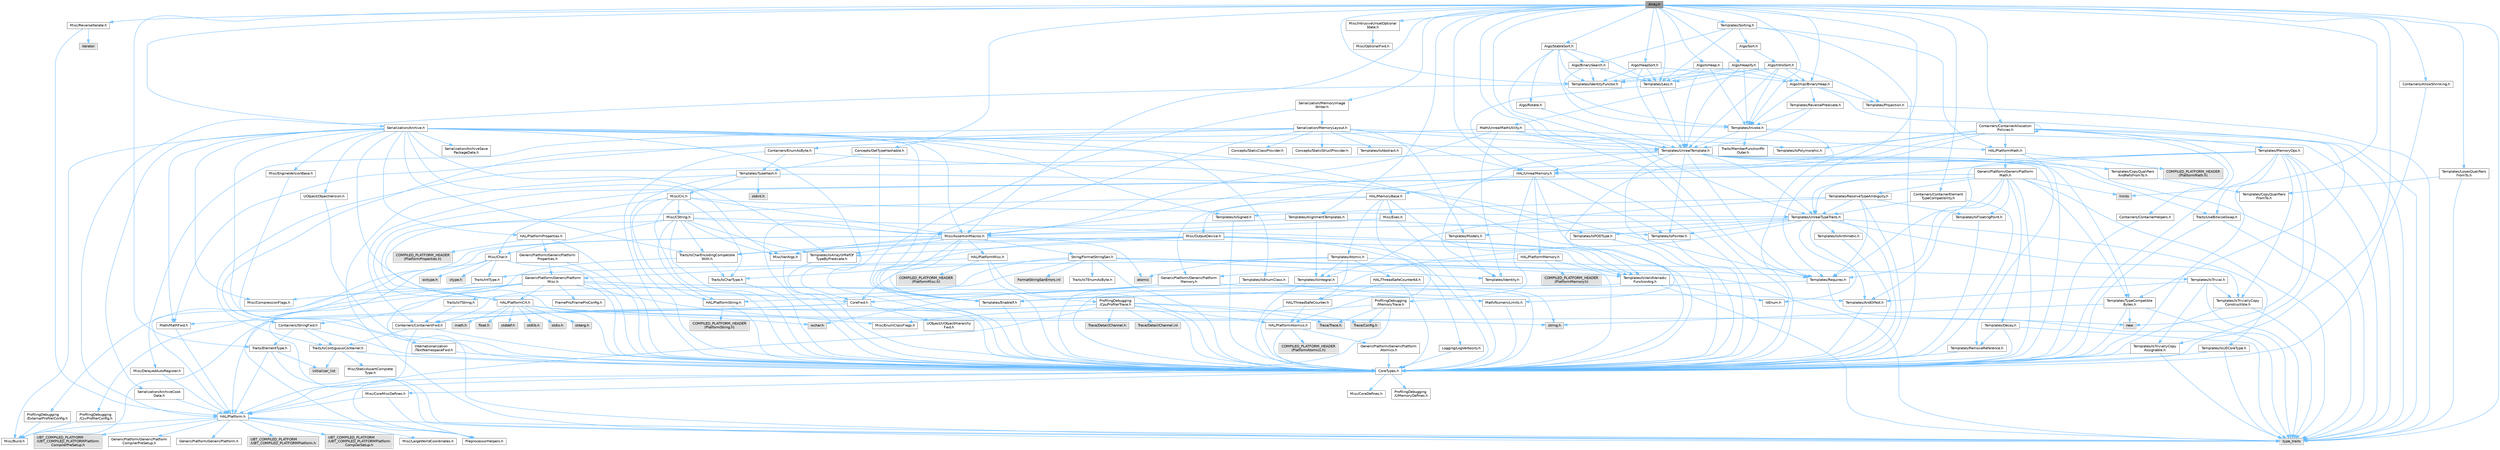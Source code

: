 digraph "Array.h"
{
 // INTERACTIVE_SVG=YES
 // LATEX_PDF_SIZE
  bgcolor="transparent";
  edge [fontname=Helvetica,fontsize=10,labelfontname=Helvetica,labelfontsize=10];
  node [fontname=Helvetica,fontsize=10,shape=box,height=0.2,width=0.4];
  Node1 [id="Node000001",label="Array.h",height=0.2,width=0.4,color="gray40", fillcolor="grey60", style="filled", fontcolor="black",tooltip=" "];
  Node1 -> Node2 [id="edge1_Node000001_Node000002",color="steelblue1",style="solid",tooltip=" "];
  Node2 [id="Node000002",label="CoreTypes.h",height=0.2,width=0.4,color="grey40", fillcolor="white", style="filled",URL="$dc/dec/CoreTypes_8h.html",tooltip=" "];
  Node2 -> Node3 [id="edge2_Node000002_Node000003",color="steelblue1",style="solid",tooltip=" "];
  Node3 [id="Node000003",label="HAL/Platform.h",height=0.2,width=0.4,color="grey40", fillcolor="white", style="filled",URL="$d9/dd0/Platform_8h.html",tooltip=" "];
  Node3 -> Node4 [id="edge3_Node000003_Node000004",color="steelblue1",style="solid",tooltip=" "];
  Node4 [id="Node000004",label="Misc/Build.h",height=0.2,width=0.4,color="grey40", fillcolor="white", style="filled",URL="$d3/dbb/Build_8h.html",tooltip=" "];
  Node3 -> Node5 [id="edge4_Node000003_Node000005",color="steelblue1",style="solid",tooltip=" "];
  Node5 [id="Node000005",label="Misc/LargeWorldCoordinates.h",height=0.2,width=0.4,color="grey40", fillcolor="white", style="filled",URL="$d2/dcb/LargeWorldCoordinates_8h.html",tooltip=" "];
  Node3 -> Node6 [id="edge5_Node000003_Node000006",color="steelblue1",style="solid",tooltip=" "];
  Node6 [id="Node000006",label="type_traits",height=0.2,width=0.4,color="grey60", fillcolor="#E0E0E0", style="filled",tooltip=" "];
  Node3 -> Node7 [id="edge6_Node000003_Node000007",color="steelblue1",style="solid",tooltip=" "];
  Node7 [id="Node000007",label="PreprocessorHelpers.h",height=0.2,width=0.4,color="grey40", fillcolor="white", style="filled",URL="$db/ddb/PreprocessorHelpers_8h.html",tooltip=" "];
  Node3 -> Node8 [id="edge7_Node000003_Node000008",color="steelblue1",style="solid",tooltip=" "];
  Node8 [id="Node000008",label="UBT_COMPILED_PLATFORM\l/UBT_COMPILED_PLATFORMPlatform\lCompilerPreSetup.h",height=0.2,width=0.4,color="grey60", fillcolor="#E0E0E0", style="filled",tooltip=" "];
  Node3 -> Node9 [id="edge8_Node000003_Node000009",color="steelblue1",style="solid",tooltip=" "];
  Node9 [id="Node000009",label="GenericPlatform/GenericPlatform\lCompilerPreSetup.h",height=0.2,width=0.4,color="grey40", fillcolor="white", style="filled",URL="$d9/dc8/GenericPlatformCompilerPreSetup_8h.html",tooltip=" "];
  Node3 -> Node10 [id="edge9_Node000003_Node000010",color="steelblue1",style="solid",tooltip=" "];
  Node10 [id="Node000010",label="GenericPlatform/GenericPlatform.h",height=0.2,width=0.4,color="grey40", fillcolor="white", style="filled",URL="$d6/d84/GenericPlatform_8h.html",tooltip=" "];
  Node3 -> Node11 [id="edge10_Node000003_Node000011",color="steelblue1",style="solid",tooltip=" "];
  Node11 [id="Node000011",label="UBT_COMPILED_PLATFORM\l/UBT_COMPILED_PLATFORMPlatform.h",height=0.2,width=0.4,color="grey60", fillcolor="#E0E0E0", style="filled",tooltip=" "];
  Node3 -> Node12 [id="edge11_Node000003_Node000012",color="steelblue1",style="solid",tooltip=" "];
  Node12 [id="Node000012",label="UBT_COMPILED_PLATFORM\l/UBT_COMPILED_PLATFORMPlatform\lCompilerSetup.h",height=0.2,width=0.4,color="grey60", fillcolor="#E0E0E0", style="filled",tooltip=" "];
  Node2 -> Node13 [id="edge12_Node000002_Node000013",color="steelblue1",style="solid",tooltip=" "];
  Node13 [id="Node000013",label="ProfilingDebugging\l/UMemoryDefines.h",height=0.2,width=0.4,color="grey40", fillcolor="white", style="filled",URL="$d2/da2/UMemoryDefines_8h.html",tooltip=" "];
  Node2 -> Node14 [id="edge13_Node000002_Node000014",color="steelblue1",style="solid",tooltip=" "];
  Node14 [id="Node000014",label="Misc/CoreMiscDefines.h",height=0.2,width=0.4,color="grey40", fillcolor="white", style="filled",URL="$da/d38/CoreMiscDefines_8h.html",tooltip=" "];
  Node14 -> Node3 [id="edge14_Node000014_Node000003",color="steelblue1",style="solid",tooltip=" "];
  Node14 -> Node7 [id="edge15_Node000014_Node000007",color="steelblue1",style="solid",tooltip=" "];
  Node2 -> Node15 [id="edge16_Node000002_Node000015",color="steelblue1",style="solid",tooltip=" "];
  Node15 [id="Node000015",label="Misc/CoreDefines.h",height=0.2,width=0.4,color="grey40", fillcolor="white", style="filled",URL="$d3/dd2/CoreDefines_8h.html",tooltip=" "];
  Node1 -> Node16 [id="edge17_Node000001_Node000016",color="steelblue1",style="solid",tooltip=" "];
  Node16 [id="Node000016",label="Misc/AssertionMacros.h",height=0.2,width=0.4,color="grey40", fillcolor="white", style="filled",URL="$d0/dfa/AssertionMacros_8h.html",tooltip=" "];
  Node16 -> Node2 [id="edge18_Node000016_Node000002",color="steelblue1",style="solid",tooltip=" "];
  Node16 -> Node3 [id="edge19_Node000016_Node000003",color="steelblue1",style="solid",tooltip=" "];
  Node16 -> Node17 [id="edge20_Node000016_Node000017",color="steelblue1",style="solid",tooltip=" "];
  Node17 [id="Node000017",label="HAL/PlatformMisc.h",height=0.2,width=0.4,color="grey40", fillcolor="white", style="filled",URL="$d0/df5/PlatformMisc_8h.html",tooltip=" "];
  Node17 -> Node2 [id="edge21_Node000017_Node000002",color="steelblue1",style="solid",tooltip=" "];
  Node17 -> Node18 [id="edge22_Node000017_Node000018",color="steelblue1",style="solid",tooltip=" "];
  Node18 [id="Node000018",label="GenericPlatform/GenericPlatform\lMisc.h",height=0.2,width=0.4,color="grey40", fillcolor="white", style="filled",URL="$db/d9a/GenericPlatformMisc_8h.html",tooltip=" "];
  Node18 -> Node19 [id="edge23_Node000018_Node000019",color="steelblue1",style="solid",tooltip=" "];
  Node19 [id="Node000019",label="Containers/StringFwd.h",height=0.2,width=0.4,color="grey40", fillcolor="white", style="filled",URL="$df/d37/StringFwd_8h.html",tooltip=" "];
  Node19 -> Node2 [id="edge24_Node000019_Node000002",color="steelblue1",style="solid",tooltip=" "];
  Node19 -> Node20 [id="edge25_Node000019_Node000020",color="steelblue1",style="solid",tooltip=" "];
  Node20 [id="Node000020",label="Traits/ElementType.h",height=0.2,width=0.4,color="grey40", fillcolor="white", style="filled",URL="$d5/d4f/ElementType_8h.html",tooltip=" "];
  Node20 -> Node3 [id="edge26_Node000020_Node000003",color="steelblue1",style="solid",tooltip=" "];
  Node20 -> Node21 [id="edge27_Node000020_Node000021",color="steelblue1",style="solid",tooltip=" "];
  Node21 [id="Node000021",label="initializer_list",height=0.2,width=0.4,color="grey60", fillcolor="#E0E0E0", style="filled",tooltip=" "];
  Node20 -> Node6 [id="edge28_Node000020_Node000006",color="steelblue1",style="solid",tooltip=" "];
  Node19 -> Node22 [id="edge29_Node000019_Node000022",color="steelblue1",style="solid",tooltip=" "];
  Node22 [id="Node000022",label="Traits/IsContiguousContainer.h",height=0.2,width=0.4,color="grey40", fillcolor="white", style="filled",URL="$d5/d3c/IsContiguousContainer_8h.html",tooltip=" "];
  Node22 -> Node2 [id="edge30_Node000022_Node000002",color="steelblue1",style="solid",tooltip=" "];
  Node22 -> Node23 [id="edge31_Node000022_Node000023",color="steelblue1",style="solid",tooltip=" "];
  Node23 [id="Node000023",label="Misc/StaticAssertComplete\lType.h",height=0.2,width=0.4,color="grey40", fillcolor="white", style="filled",URL="$d5/d4e/StaticAssertCompleteType_8h.html",tooltip=" "];
  Node22 -> Node21 [id="edge32_Node000022_Node000021",color="steelblue1",style="solid",tooltip=" "];
  Node18 -> Node24 [id="edge33_Node000018_Node000024",color="steelblue1",style="solid",tooltip=" "];
  Node24 [id="Node000024",label="CoreFwd.h",height=0.2,width=0.4,color="grey40", fillcolor="white", style="filled",URL="$d1/d1e/CoreFwd_8h.html",tooltip=" "];
  Node24 -> Node2 [id="edge34_Node000024_Node000002",color="steelblue1",style="solid",tooltip=" "];
  Node24 -> Node25 [id="edge35_Node000024_Node000025",color="steelblue1",style="solid",tooltip=" "];
  Node25 [id="Node000025",label="Containers/ContainersFwd.h",height=0.2,width=0.4,color="grey40", fillcolor="white", style="filled",URL="$d4/d0a/ContainersFwd_8h.html",tooltip=" "];
  Node25 -> Node3 [id="edge36_Node000025_Node000003",color="steelblue1",style="solid",tooltip=" "];
  Node25 -> Node2 [id="edge37_Node000025_Node000002",color="steelblue1",style="solid",tooltip=" "];
  Node25 -> Node22 [id="edge38_Node000025_Node000022",color="steelblue1",style="solid",tooltip=" "];
  Node24 -> Node26 [id="edge39_Node000024_Node000026",color="steelblue1",style="solid",tooltip=" "];
  Node26 [id="Node000026",label="Math/MathFwd.h",height=0.2,width=0.4,color="grey40", fillcolor="white", style="filled",URL="$d2/d10/MathFwd_8h.html",tooltip=" "];
  Node26 -> Node3 [id="edge40_Node000026_Node000003",color="steelblue1",style="solid",tooltip=" "];
  Node24 -> Node27 [id="edge41_Node000024_Node000027",color="steelblue1",style="solid",tooltip=" "];
  Node27 [id="Node000027",label="UObject/UObjectHierarchy\lFwd.h",height=0.2,width=0.4,color="grey40", fillcolor="white", style="filled",URL="$d3/d13/UObjectHierarchyFwd_8h.html",tooltip=" "];
  Node18 -> Node2 [id="edge42_Node000018_Node000002",color="steelblue1",style="solid",tooltip=" "];
  Node18 -> Node28 [id="edge43_Node000018_Node000028",color="steelblue1",style="solid",tooltip=" "];
  Node28 [id="Node000028",label="FramePro/FrameProConfig.h",height=0.2,width=0.4,color="grey40", fillcolor="white", style="filled",URL="$d7/d90/FrameProConfig_8h.html",tooltip=" "];
  Node18 -> Node29 [id="edge44_Node000018_Node000029",color="steelblue1",style="solid",tooltip=" "];
  Node29 [id="Node000029",label="HAL/PlatformCrt.h",height=0.2,width=0.4,color="grey40", fillcolor="white", style="filled",URL="$d8/d75/PlatformCrt_8h.html",tooltip=" "];
  Node29 -> Node30 [id="edge45_Node000029_Node000030",color="steelblue1",style="solid",tooltip=" "];
  Node30 [id="Node000030",label="new",height=0.2,width=0.4,color="grey60", fillcolor="#E0E0E0", style="filled",tooltip=" "];
  Node29 -> Node31 [id="edge46_Node000029_Node000031",color="steelblue1",style="solid",tooltip=" "];
  Node31 [id="Node000031",label="wchar.h",height=0.2,width=0.4,color="grey60", fillcolor="#E0E0E0", style="filled",tooltip=" "];
  Node29 -> Node32 [id="edge47_Node000029_Node000032",color="steelblue1",style="solid",tooltip=" "];
  Node32 [id="Node000032",label="stddef.h",height=0.2,width=0.4,color="grey60", fillcolor="#E0E0E0", style="filled",tooltip=" "];
  Node29 -> Node33 [id="edge48_Node000029_Node000033",color="steelblue1",style="solid",tooltip=" "];
  Node33 [id="Node000033",label="stdlib.h",height=0.2,width=0.4,color="grey60", fillcolor="#E0E0E0", style="filled",tooltip=" "];
  Node29 -> Node34 [id="edge49_Node000029_Node000034",color="steelblue1",style="solid",tooltip=" "];
  Node34 [id="Node000034",label="stdio.h",height=0.2,width=0.4,color="grey60", fillcolor="#E0E0E0", style="filled",tooltip=" "];
  Node29 -> Node35 [id="edge50_Node000029_Node000035",color="steelblue1",style="solid",tooltip=" "];
  Node35 [id="Node000035",label="stdarg.h",height=0.2,width=0.4,color="grey60", fillcolor="#E0E0E0", style="filled",tooltip=" "];
  Node29 -> Node36 [id="edge51_Node000029_Node000036",color="steelblue1",style="solid",tooltip=" "];
  Node36 [id="Node000036",label="math.h",height=0.2,width=0.4,color="grey60", fillcolor="#E0E0E0", style="filled",tooltip=" "];
  Node29 -> Node37 [id="edge52_Node000029_Node000037",color="steelblue1",style="solid",tooltip=" "];
  Node37 [id="Node000037",label="float.h",height=0.2,width=0.4,color="grey60", fillcolor="#E0E0E0", style="filled",tooltip=" "];
  Node29 -> Node38 [id="edge53_Node000029_Node000038",color="steelblue1",style="solid",tooltip=" "];
  Node38 [id="Node000038",label="string.h",height=0.2,width=0.4,color="grey60", fillcolor="#E0E0E0", style="filled",tooltip=" "];
  Node18 -> Node39 [id="edge54_Node000018_Node000039",color="steelblue1",style="solid",tooltip=" "];
  Node39 [id="Node000039",label="Math/NumericLimits.h",height=0.2,width=0.4,color="grey40", fillcolor="white", style="filled",URL="$df/d1b/NumericLimits_8h.html",tooltip=" "];
  Node39 -> Node2 [id="edge55_Node000039_Node000002",color="steelblue1",style="solid",tooltip=" "];
  Node18 -> Node40 [id="edge56_Node000018_Node000040",color="steelblue1",style="solid",tooltip=" "];
  Node40 [id="Node000040",label="Misc/CompressionFlags.h",height=0.2,width=0.4,color="grey40", fillcolor="white", style="filled",URL="$d9/d76/CompressionFlags_8h.html",tooltip=" "];
  Node18 -> Node41 [id="edge57_Node000018_Node000041",color="steelblue1",style="solid",tooltip=" "];
  Node41 [id="Node000041",label="Misc/EnumClassFlags.h",height=0.2,width=0.4,color="grey40", fillcolor="white", style="filled",URL="$d8/de7/EnumClassFlags_8h.html",tooltip=" "];
  Node18 -> Node42 [id="edge58_Node000018_Node000042",color="steelblue1",style="solid",tooltip=" "];
  Node42 [id="Node000042",label="ProfilingDebugging\l/CsvProfilerConfig.h",height=0.2,width=0.4,color="grey40", fillcolor="white", style="filled",URL="$d3/d88/CsvProfilerConfig_8h.html",tooltip=" "];
  Node42 -> Node4 [id="edge59_Node000042_Node000004",color="steelblue1",style="solid",tooltip=" "];
  Node18 -> Node43 [id="edge60_Node000018_Node000043",color="steelblue1",style="solid",tooltip=" "];
  Node43 [id="Node000043",label="ProfilingDebugging\l/ExternalProfilerConfig.h",height=0.2,width=0.4,color="grey40", fillcolor="white", style="filled",URL="$d3/dbb/ExternalProfilerConfig_8h.html",tooltip=" "];
  Node43 -> Node4 [id="edge61_Node000043_Node000004",color="steelblue1",style="solid",tooltip=" "];
  Node17 -> Node44 [id="edge62_Node000017_Node000044",color="steelblue1",style="solid",tooltip=" "];
  Node44 [id="Node000044",label="COMPILED_PLATFORM_HEADER\l(PlatformMisc.h)",height=0.2,width=0.4,color="grey60", fillcolor="#E0E0E0", style="filled",tooltip=" "];
  Node17 -> Node45 [id="edge63_Node000017_Node000045",color="steelblue1",style="solid",tooltip=" "];
  Node45 [id="Node000045",label="ProfilingDebugging\l/CpuProfilerTrace.h",height=0.2,width=0.4,color="grey40", fillcolor="white", style="filled",URL="$da/dcb/CpuProfilerTrace_8h.html",tooltip=" "];
  Node45 -> Node2 [id="edge64_Node000045_Node000002",color="steelblue1",style="solid",tooltip=" "];
  Node45 -> Node25 [id="edge65_Node000045_Node000025",color="steelblue1",style="solid",tooltip=" "];
  Node45 -> Node46 [id="edge66_Node000045_Node000046",color="steelblue1",style="solid",tooltip=" "];
  Node46 [id="Node000046",label="HAL/PlatformAtomics.h",height=0.2,width=0.4,color="grey40", fillcolor="white", style="filled",URL="$d3/d36/PlatformAtomics_8h.html",tooltip=" "];
  Node46 -> Node2 [id="edge67_Node000046_Node000002",color="steelblue1",style="solid",tooltip=" "];
  Node46 -> Node47 [id="edge68_Node000046_Node000047",color="steelblue1",style="solid",tooltip=" "];
  Node47 [id="Node000047",label="GenericPlatform/GenericPlatform\lAtomics.h",height=0.2,width=0.4,color="grey40", fillcolor="white", style="filled",URL="$da/d72/GenericPlatformAtomics_8h.html",tooltip=" "];
  Node47 -> Node2 [id="edge69_Node000047_Node000002",color="steelblue1",style="solid",tooltip=" "];
  Node46 -> Node48 [id="edge70_Node000046_Node000048",color="steelblue1",style="solid",tooltip=" "];
  Node48 [id="Node000048",label="COMPILED_PLATFORM_HEADER\l(PlatformAtomics.h)",height=0.2,width=0.4,color="grey60", fillcolor="#E0E0E0", style="filled",tooltip=" "];
  Node45 -> Node7 [id="edge71_Node000045_Node000007",color="steelblue1",style="solid",tooltip=" "];
  Node45 -> Node4 [id="edge72_Node000045_Node000004",color="steelblue1",style="solid",tooltip=" "];
  Node45 -> Node49 [id="edge73_Node000045_Node000049",color="steelblue1",style="solid",tooltip=" "];
  Node49 [id="Node000049",label="Trace/Config.h",height=0.2,width=0.4,color="grey60", fillcolor="#E0E0E0", style="filled",tooltip=" "];
  Node45 -> Node50 [id="edge74_Node000045_Node000050",color="steelblue1",style="solid",tooltip=" "];
  Node50 [id="Node000050",label="Trace/Detail/Channel.h",height=0.2,width=0.4,color="grey60", fillcolor="#E0E0E0", style="filled",tooltip=" "];
  Node45 -> Node51 [id="edge75_Node000045_Node000051",color="steelblue1",style="solid",tooltip=" "];
  Node51 [id="Node000051",label="Trace/Detail/Channel.inl",height=0.2,width=0.4,color="grey60", fillcolor="#E0E0E0", style="filled",tooltip=" "];
  Node45 -> Node52 [id="edge76_Node000045_Node000052",color="steelblue1",style="solid",tooltip=" "];
  Node52 [id="Node000052",label="Trace/Trace.h",height=0.2,width=0.4,color="grey60", fillcolor="#E0E0E0", style="filled",tooltip=" "];
  Node16 -> Node7 [id="edge77_Node000016_Node000007",color="steelblue1",style="solid",tooltip=" "];
  Node16 -> Node53 [id="edge78_Node000016_Node000053",color="steelblue1",style="solid",tooltip=" "];
  Node53 [id="Node000053",label="Templates/EnableIf.h",height=0.2,width=0.4,color="grey40", fillcolor="white", style="filled",URL="$d7/d60/EnableIf_8h.html",tooltip=" "];
  Node53 -> Node2 [id="edge79_Node000053_Node000002",color="steelblue1",style="solid",tooltip=" "];
  Node16 -> Node54 [id="edge80_Node000016_Node000054",color="steelblue1",style="solid",tooltip=" "];
  Node54 [id="Node000054",label="Templates/IsArrayOrRefOf\lTypeByPredicate.h",height=0.2,width=0.4,color="grey40", fillcolor="white", style="filled",URL="$d6/da1/IsArrayOrRefOfTypeByPredicate_8h.html",tooltip=" "];
  Node54 -> Node2 [id="edge81_Node000054_Node000002",color="steelblue1",style="solid",tooltip=" "];
  Node16 -> Node55 [id="edge82_Node000016_Node000055",color="steelblue1",style="solid",tooltip=" "];
  Node55 [id="Node000055",label="Templates/IsValidVariadic\lFunctionArg.h",height=0.2,width=0.4,color="grey40", fillcolor="white", style="filled",URL="$d0/dc8/IsValidVariadicFunctionArg_8h.html",tooltip=" "];
  Node55 -> Node2 [id="edge83_Node000055_Node000002",color="steelblue1",style="solid",tooltip=" "];
  Node55 -> Node56 [id="edge84_Node000055_Node000056",color="steelblue1",style="solid",tooltip=" "];
  Node56 [id="Node000056",label="IsEnum.h",height=0.2,width=0.4,color="grey40", fillcolor="white", style="filled",URL="$d4/de5/IsEnum_8h.html",tooltip=" "];
  Node55 -> Node6 [id="edge85_Node000055_Node000006",color="steelblue1",style="solid",tooltip=" "];
  Node16 -> Node57 [id="edge86_Node000016_Node000057",color="steelblue1",style="solid",tooltip=" "];
  Node57 [id="Node000057",label="Traits/IsCharEncodingCompatible\lWith.h",height=0.2,width=0.4,color="grey40", fillcolor="white", style="filled",URL="$df/dd1/IsCharEncodingCompatibleWith_8h.html",tooltip=" "];
  Node57 -> Node6 [id="edge87_Node000057_Node000006",color="steelblue1",style="solid",tooltip=" "];
  Node57 -> Node58 [id="edge88_Node000057_Node000058",color="steelblue1",style="solid",tooltip=" "];
  Node58 [id="Node000058",label="Traits/IsCharType.h",height=0.2,width=0.4,color="grey40", fillcolor="white", style="filled",URL="$db/d51/IsCharType_8h.html",tooltip=" "];
  Node58 -> Node2 [id="edge89_Node000058_Node000002",color="steelblue1",style="solid",tooltip=" "];
  Node16 -> Node59 [id="edge90_Node000016_Node000059",color="steelblue1",style="solid",tooltip=" "];
  Node59 [id="Node000059",label="Misc/VarArgs.h",height=0.2,width=0.4,color="grey40", fillcolor="white", style="filled",URL="$d5/d6f/VarArgs_8h.html",tooltip=" "];
  Node59 -> Node2 [id="edge91_Node000059_Node000002",color="steelblue1",style="solid",tooltip=" "];
  Node16 -> Node60 [id="edge92_Node000016_Node000060",color="steelblue1",style="solid",tooltip=" "];
  Node60 [id="Node000060",label="String/FormatStringSan.h",height=0.2,width=0.4,color="grey40", fillcolor="white", style="filled",URL="$d3/d8b/FormatStringSan_8h.html",tooltip=" "];
  Node60 -> Node6 [id="edge93_Node000060_Node000006",color="steelblue1",style="solid",tooltip=" "];
  Node60 -> Node2 [id="edge94_Node000060_Node000002",color="steelblue1",style="solid",tooltip=" "];
  Node60 -> Node61 [id="edge95_Node000060_Node000061",color="steelblue1",style="solid",tooltip=" "];
  Node61 [id="Node000061",label="Templates/Requires.h",height=0.2,width=0.4,color="grey40", fillcolor="white", style="filled",URL="$dc/d96/Requires_8h.html",tooltip=" "];
  Node61 -> Node53 [id="edge96_Node000061_Node000053",color="steelblue1",style="solid",tooltip=" "];
  Node61 -> Node6 [id="edge97_Node000061_Node000006",color="steelblue1",style="solid",tooltip=" "];
  Node60 -> Node62 [id="edge98_Node000060_Node000062",color="steelblue1",style="solid",tooltip=" "];
  Node62 [id="Node000062",label="Templates/Identity.h",height=0.2,width=0.4,color="grey40", fillcolor="white", style="filled",URL="$d0/dd5/Identity_8h.html",tooltip=" "];
  Node60 -> Node55 [id="edge99_Node000060_Node000055",color="steelblue1",style="solid",tooltip=" "];
  Node60 -> Node58 [id="edge100_Node000060_Node000058",color="steelblue1",style="solid",tooltip=" "];
  Node60 -> Node63 [id="edge101_Node000060_Node000063",color="steelblue1",style="solid",tooltip=" "];
  Node63 [id="Node000063",label="Traits/IsTEnumAsByte.h",height=0.2,width=0.4,color="grey40", fillcolor="white", style="filled",URL="$d1/de6/IsTEnumAsByte_8h.html",tooltip=" "];
  Node60 -> Node64 [id="edge102_Node000060_Node000064",color="steelblue1",style="solid",tooltip=" "];
  Node64 [id="Node000064",label="Traits/IsTString.h",height=0.2,width=0.4,color="grey40", fillcolor="white", style="filled",URL="$d0/df8/IsTString_8h.html",tooltip=" "];
  Node64 -> Node25 [id="edge103_Node000064_Node000025",color="steelblue1",style="solid",tooltip=" "];
  Node60 -> Node25 [id="edge104_Node000060_Node000025",color="steelblue1",style="solid",tooltip=" "];
  Node60 -> Node65 [id="edge105_Node000060_Node000065",color="steelblue1",style="solid",tooltip=" "];
  Node65 [id="Node000065",label="FormatStringSanErrors.inl",height=0.2,width=0.4,color="grey60", fillcolor="#E0E0E0", style="filled",tooltip=" "];
  Node16 -> Node66 [id="edge106_Node000016_Node000066",color="steelblue1",style="solid",tooltip=" "];
  Node66 [id="Node000066",label="atomic",height=0.2,width=0.4,color="grey60", fillcolor="#E0E0E0", style="filled",tooltip=" "];
  Node1 -> Node67 [id="edge107_Node000001_Node000067",color="steelblue1",style="solid",tooltip=" "];
  Node67 [id="Node000067",label="Misc/IntrusiveUnsetOptional\lState.h",height=0.2,width=0.4,color="grey40", fillcolor="white", style="filled",URL="$d2/d0a/IntrusiveUnsetOptionalState_8h.html",tooltip=" "];
  Node67 -> Node68 [id="edge108_Node000067_Node000068",color="steelblue1",style="solid",tooltip=" "];
  Node68 [id="Node000068",label="Misc/OptionalFwd.h",height=0.2,width=0.4,color="grey40", fillcolor="white", style="filled",URL="$dc/d50/OptionalFwd_8h.html",tooltip=" "];
  Node1 -> Node69 [id="edge109_Node000001_Node000069",color="steelblue1",style="solid",tooltip=" "];
  Node69 [id="Node000069",label="Misc/ReverseIterate.h",height=0.2,width=0.4,color="grey40", fillcolor="white", style="filled",URL="$db/de3/ReverseIterate_8h.html",tooltip=" "];
  Node69 -> Node3 [id="edge110_Node000069_Node000003",color="steelblue1",style="solid",tooltip=" "];
  Node69 -> Node70 [id="edge111_Node000069_Node000070",color="steelblue1",style="solid",tooltip=" "];
  Node70 [id="Node000070",label="iterator",height=0.2,width=0.4,color="grey60", fillcolor="#E0E0E0", style="filled",tooltip=" "];
  Node1 -> Node71 [id="edge112_Node000001_Node000071",color="steelblue1",style="solid",tooltip=" "];
  Node71 [id="Node000071",label="HAL/UnrealMemory.h",height=0.2,width=0.4,color="grey40", fillcolor="white", style="filled",URL="$d9/d96/UnrealMemory_8h.html",tooltip=" "];
  Node71 -> Node2 [id="edge113_Node000071_Node000002",color="steelblue1",style="solid",tooltip=" "];
  Node71 -> Node72 [id="edge114_Node000071_Node000072",color="steelblue1",style="solid",tooltip=" "];
  Node72 [id="Node000072",label="GenericPlatform/GenericPlatform\lMemory.h",height=0.2,width=0.4,color="grey40", fillcolor="white", style="filled",URL="$dd/d22/GenericPlatformMemory_8h.html",tooltip=" "];
  Node72 -> Node24 [id="edge115_Node000072_Node000024",color="steelblue1",style="solid",tooltip=" "];
  Node72 -> Node2 [id="edge116_Node000072_Node000002",color="steelblue1",style="solid",tooltip=" "];
  Node72 -> Node73 [id="edge117_Node000072_Node000073",color="steelblue1",style="solid",tooltip=" "];
  Node73 [id="Node000073",label="HAL/PlatformString.h",height=0.2,width=0.4,color="grey40", fillcolor="white", style="filled",URL="$db/db5/PlatformString_8h.html",tooltip=" "];
  Node73 -> Node2 [id="edge118_Node000073_Node000002",color="steelblue1",style="solid",tooltip=" "];
  Node73 -> Node74 [id="edge119_Node000073_Node000074",color="steelblue1",style="solid",tooltip=" "];
  Node74 [id="Node000074",label="COMPILED_PLATFORM_HEADER\l(PlatformString.h)",height=0.2,width=0.4,color="grey60", fillcolor="#E0E0E0", style="filled",tooltip=" "];
  Node72 -> Node38 [id="edge120_Node000072_Node000038",color="steelblue1",style="solid",tooltip=" "];
  Node72 -> Node31 [id="edge121_Node000072_Node000031",color="steelblue1",style="solid",tooltip=" "];
  Node71 -> Node75 [id="edge122_Node000071_Node000075",color="steelblue1",style="solid",tooltip=" "];
  Node75 [id="Node000075",label="HAL/MemoryBase.h",height=0.2,width=0.4,color="grey40", fillcolor="white", style="filled",URL="$d6/d9f/MemoryBase_8h.html",tooltip=" "];
  Node75 -> Node2 [id="edge123_Node000075_Node000002",color="steelblue1",style="solid",tooltip=" "];
  Node75 -> Node46 [id="edge124_Node000075_Node000046",color="steelblue1",style="solid",tooltip=" "];
  Node75 -> Node29 [id="edge125_Node000075_Node000029",color="steelblue1",style="solid",tooltip=" "];
  Node75 -> Node76 [id="edge126_Node000075_Node000076",color="steelblue1",style="solid",tooltip=" "];
  Node76 [id="Node000076",label="Misc/Exec.h",height=0.2,width=0.4,color="grey40", fillcolor="white", style="filled",URL="$de/ddb/Exec_8h.html",tooltip=" "];
  Node76 -> Node2 [id="edge127_Node000076_Node000002",color="steelblue1",style="solid",tooltip=" "];
  Node76 -> Node16 [id="edge128_Node000076_Node000016",color="steelblue1",style="solid",tooltip=" "];
  Node75 -> Node77 [id="edge129_Node000075_Node000077",color="steelblue1",style="solid",tooltip=" "];
  Node77 [id="Node000077",label="Misc/OutputDevice.h",height=0.2,width=0.4,color="grey40", fillcolor="white", style="filled",URL="$d7/d32/OutputDevice_8h.html",tooltip=" "];
  Node77 -> Node24 [id="edge130_Node000077_Node000024",color="steelblue1",style="solid",tooltip=" "];
  Node77 -> Node2 [id="edge131_Node000077_Node000002",color="steelblue1",style="solid",tooltip=" "];
  Node77 -> Node78 [id="edge132_Node000077_Node000078",color="steelblue1",style="solid",tooltip=" "];
  Node78 [id="Node000078",label="Logging/LogVerbosity.h",height=0.2,width=0.4,color="grey40", fillcolor="white", style="filled",URL="$d2/d8f/LogVerbosity_8h.html",tooltip=" "];
  Node78 -> Node2 [id="edge133_Node000078_Node000002",color="steelblue1",style="solid",tooltip=" "];
  Node77 -> Node59 [id="edge134_Node000077_Node000059",color="steelblue1",style="solid",tooltip=" "];
  Node77 -> Node54 [id="edge135_Node000077_Node000054",color="steelblue1",style="solid",tooltip=" "];
  Node77 -> Node55 [id="edge136_Node000077_Node000055",color="steelblue1",style="solid",tooltip=" "];
  Node77 -> Node57 [id="edge137_Node000077_Node000057",color="steelblue1",style="solid",tooltip=" "];
  Node75 -> Node79 [id="edge138_Node000075_Node000079",color="steelblue1",style="solid",tooltip=" "];
  Node79 [id="Node000079",label="Templates/Atomic.h",height=0.2,width=0.4,color="grey40", fillcolor="white", style="filled",URL="$d3/d91/Atomic_8h.html",tooltip=" "];
  Node79 -> Node80 [id="edge139_Node000079_Node000080",color="steelblue1",style="solid",tooltip=" "];
  Node80 [id="Node000080",label="HAL/ThreadSafeCounter.h",height=0.2,width=0.4,color="grey40", fillcolor="white", style="filled",URL="$dc/dc9/ThreadSafeCounter_8h.html",tooltip=" "];
  Node80 -> Node2 [id="edge140_Node000080_Node000002",color="steelblue1",style="solid",tooltip=" "];
  Node80 -> Node46 [id="edge141_Node000080_Node000046",color="steelblue1",style="solid",tooltip=" "];
  Node79 -> Node81 [id="edge142_Node000079_Node000081",color="steelblue1",style="solid",tooltip=" "];
  Node81 [id="Node000081",label="HAL/ThreadSafeCounter64.h",height=0.2,width=0.4,color="grey40", fillcolor="white", style="filled",URL="$d0/d12/ThreadSafeCounter64_8h.html",tooltip=" "];
  Node81 -> Node2 [id="edge143_Node000081_Node000002",color="steelblue1",style="solid",tooltip=" "];
  Node81 -> Node80 [id="edge144_Node000081_Node000080",color="steelblue1",style="solid",tooltip=" "];
  Node79 -> Node82 [id="edge145_Node000079_Node000082",color="steelblue1",style="solid",tooltip=" "];
  Node82 [id="Node000082",label="Templates/IsIntegral.h",height=0.2,width=0.4,color="grey40", fillcolor="white", style="filled",URL="$da/d64/IsIntegral_8h.html",tooltip=" "];
  Node82 -> Node2 [id="edge146_Node000082_Node000002",color="steelblue1",style="solid",tooltip=" "];
  Node79 -> Node83 [id="edge147_Node000079_Node000083",color="steelblue1",style="solid",tooltip=" "];
  Node83 [id="Node000083",label="Templates/IsTrivial.h",height=0.2,width=0.4,color="grey40", fillcolor="white", style="filled",URL="$da/d4c/IsTrivial_8h.html",tooltip=" "];
  Node83 -> Node84 [id="edge148_Node000083_Node000084",color="steelblue1",style="solid",tooltip=" "];
  Node84 [id="Node000084",label="Templates/AndOrNot.h",height=0.2,width=0.4,color="grey40", fillcolor="white", style="filled",URL="$db/d0a/AndOrNot_8h.html",tooltip=" "];
  Node84 -> Node2 [id="edge149_Node000084_Node000002",color="steelblue1",style="solid",tooltip=" "];
  Node83 -> Node85 [id="edge150_Node000083_Node000085",color="steelblue1",style="solid",tooltip=" "];
  Node85 [id="Node000085",label="Templates/IsTriviallyCopy\lConstructible.h",height=0.2,width=0.4,color="grey40", fillcolor="white", style="filled",URL="$d3/d78/IsTriviallyCopyConstructible_8h.html",tooltip=" "];
  Node85 -> Node2 [id="edge151_Node000085_Node000002",color="steelblue1",style="solid",tooltip=" "];
  Node85 -> Node6 [id="edge152_Node000085_Node000006",color="steelblue1",style="solid",tooltip=" "];
  Node83 -> Node86 [id="edge153_Node000083_Node000086",color="steelblue1",style="solid",tooltip=" "];
  Node86 [id="Node000086",label="Templates/IsTriviallyCopy\lAssignable.h",height=0.2,width=0.4,color="grey40", fillcolor="white", style="filled",URL="$d2/df2/IsTriviallyCopyAssignable_8h.html",tooltip=" "];
  Node86 -> Node2 [id="edge154_Node000086_Node000002",color="steelblue1",style="solid",tooltip=" "];
  Node86 -> Node6 [id="edge155_Node000086_Node000006",color="steelblue1",style="solid",tooltip=" "];
  Node83 -> Node6 [id="edge156_Node000083_Node000006",color="steelblue1",style="solid",tooltip=" "];
  Node79 -> Node87 [id="edge157_Node000079_Node000087",color="steelblue1",style="solid",tooltip=" "];
  Node87 [id="Node000087",label="Traits/IntType.h",height=0.2,width=0.4,color="grey40", fillcolor="white", style="filled",URL="$d7/deb/IntType_8h.html",tooltip=" "];
  Node87 -> Node3 [id="edge158_Node000087_Node000003",color="steelblue1",style="solid",tooltip=" "];
  Node79 -> Node66 [id="edge159_Node000079_Node000066",color="steelblue1",style="solid",tooltip=" "];
  Node71 -> Node88 [id="edge160_Node000071_Node000088",color="steelblue1",style="solid",tooltip=" "];
  Node88 [id="Node000088",label="HAL/PlatformMemory.h",height=0.2,width=0.4,color="grey40", fillcolor="white", style="filled",URL="$de/d68/PlatformMemory_8h.html",tooltip=" "];
  Node88 -> Node2 [id="edge161_Node000088_Node000002",color="steelblue1",style="solid",tooltip=" "];
  Node88 -> Node72 [id="edge162_Node000088_Node000072",color="steelblue1",style="solid",tooltip=" "];
  Node88 -> Node89 [id="edge163_Node000088_Node000089",color="steelblue1",style="solid",tooltip=" "];
  Node89 [id="Node000089",label="COMPILED_PLATFORM_HEADER\l(PlatformMemory.h)",height=0.2,width=0.4,color="grey60", fillcolor="#E0E0E0", style="filled",tooltip=" "];
  Node71 -> Node90 [id="edge164_Node000071_Node000090",color="steelblue1",style="solid",tooltip=" "];
  Node90 [id="Node000090",label="ProfilingDebugging\l/MemoryTrace.h",height=0.2,width=0.4,color="grey40", fillcolor="white", style="filled",URL="$da/dd7/MemoryTrace_8h.html",tooltip=" "];
  Node90 -> Node3 [id="edge165_Node000090_Node000003",color="steelblue1",style="solid",tooltip=" "];
  Node90 -> Node41 [id="edge166_Node000090_Node000041",color="steelblue1",style="solid",tooltip=" "];
  Node90 -> Node49 [id="edge167_Node000090_Node000049",color="steelblue1",style="solid",tooltip=" "];
  Node90 -> Node52 [id="edge168_Node000090_Node000052",color="steelblue1",style="solid",tooltip=" "];
  Node71 -> Node91 [id="edge169_Node000071_Node000091",color="steelblue1",style="solid",tooltip=" "];
  Node91 [id="Node000091",label="Templates/IsPointer.h",height=0.2,width=0.4,color="grey40", fillcolor="white", style="filled",URL="$d7/d05/IsPointer_8h.html",tooltip=" "];
  Node91 -> Node2 [id="edge170_Node000091_Node000002",color="steelblue1",style="solid",tooltip=" "];
  Node1 -> Node92 [id="edge171_Node000001_Node000092",color="steelblue1",style="solid",tooltip=" "];
  Node92 [id="Node000092",label="Templates/UnrealTypeTraits.h",height=0.2,width=0.4,color="grey40", fillcolor="white", style="filled",URL="$d2/d2d/UnrealTypeTraits_8h.html",tooltip=" "];
  Node92 -> Node2 [id="edge172_Node000092_Node000002",color="steelblue1",style="solid",tooltip=" "];
  Node92 -> Node91 [id="edge173_Node000092_Node000091",color="steelblue1",style="solid",tooltip=" "];
  Node92 -> Node16 [id="edge174_Node000092_Node000016",color="steelblue1",style="solid",tooltip=" "];
  Node92 -> Node84 [id="edge175_Node000092_Node000084",color="steelblue1",style="solid",tooltip=" "];
  Node92 -> Node53 [id="edge176_Node000092_Node000053",color="steelblue1",style="solid",tooltip=" "];
  Node92 -> Node93 [id="edge177_Node000092_Node000093",color="steelblue1",style="solid",tooltip=" "];
  Node93 [id="Node000093",label="Templates/IsArithmetic.h",height=0.2,width=0.4,color="grey40", fillcolor="white", style="filled",URL="$d2/d5d/IsArithmetic_8h.html",tooltip=" "];
  Node93 -> Node2 [id="edge178_Node000093_Node000002",color="steelblue1",style="solid",tooltip=" "];
  Node92 -> Node56 [id="edge179_Node000092_Node000056",color="steelblue1",style="solid",tooltip=" "];
  Node92 -> Node94 [id="edge180_Node000092_Node000094",color="steelblue1",style="solid",tooltip=" "];
  Node94 [id="Node000094",label="Templates/Models.h",height=0.2,width=0.4,color="grey40", fillcolor="white", style="filled",URL="$d3/d0c/Models_8h.html",tooltip=" "];
  Node94 -> Node62 [id="edge181_Node000094_Node000062",color="steelblue1",style="solid",tooltip=" "];
  Node92 -> Node95 [id="edge182_Node000092_Node000095",color="steelblue1",style="solid",tooltip=" "];
  Node95 [id="Node000095",label="Templates/IsPODType.h",height=0.2,width=0.4,color="grey40", fillcolor="white", style="filled",URL="$d7/db1/IsPODType_8h.html",tooltip=" "];
  Node95 -> Node2 [id="edge183_Node000095_Node000002",color="steelblue1",style="solid",tooltip=" "];
  Node92 -> Node96 [id="edge184_Node000092_Node000096",color="steelblue1",style="solid",tooltip=" "];
  Node96 [id="Node000096",label="Templates/IsUECoreType.h",height=0.2,width=0.4,color="grey40", fillcolor="white", style="filled",URL="$d1/db8/IsUECoreType_8h.html",tooltip=" "];
  Node96 -> Node2 [id="edge185_Node000096_Node000002",color="steelblue1",style="solid",tooltip=" "];
  Node96 -> Node6 [id="edge186_Node000096_Node000006",color="steelblue1",style="solid",tooltip=" "];
  Node92 -> Node85 [id="edge187_Node000092_Node000085",color="steelblue1",style="solid",tooltip=" "];
  Node1 -> Node97 [id="edge188_Node000001_Node000097",color="steelblue1",style="solid",tooltip=" "];
  Node97 [id="Node000097",label="Templates/UnrealTemplate.h",height=0.2,width=0.4,color="grey40", fillcolor="white", style="filled",URL="$d4/d24/UnrealTemplate_8h.html",tooltip=" "];
  Node97 -> Node2 [id="edge189_Node000097_Node000002",color="steelblue1",style="solid",tooltip=" "];
  Node97 -> Node91 [id="edge190_Node000097_Node000091",color="steelblue1",style="solid",tooltip=" "];
  Node97 -> Node71 [id="edge191_Node000097_Node000071",color="steelblue1",style="solid",tooltip=" "];
  Node97 -> Node98 [id="edge192_Node000097_Node000098",color="steelblue1",style="solid",tooltip=" "];
  Node98 [id="Node000098",label="Templates/CopyQualifiers\lAndRefsFromTo.h",height=0.2,width=0.4,color="grey40", fillcolor="white", style="filled",URL="$d3/db3/CopyQualifiersAndRefsFromTo_8h.html",tooltip=" "];
  Node98 -> Node99 [id="edge193_Node000098_Node000099",color="steelblue1",style="solid",tooltip=" "];
  Node99 [id="Node000099",label="Templates/CopyQualifiers\lFromTo.h",height=0.2,width=0.4,color="grey40", fillcolor="white", style="filled",URL="$d5/db4/CopyQualifiersFromTo_8h.html",tooltip=" "];
  Node97 -> Node92 [id="edge194_Node000097_Node000092",color="steelblue1",style="solid",tooltip=" "];
  Node97 -> Node100 [id="edge195_Node000097_Node000100",color="steelblue1",style="solid",tooltip=" "];
  Node100 [id="Node000100",label="Templates/RemoveReference.h",height=0.2,width=0.4,color="grey40", fillcolor="white", style="filled",URL="$da/dbe/RemoveReference_8h.html",tooltip=" "];
  Node100 -> Node2 [id="edge196_Node000100_Node000002",color="steelblue1",style="solid",tooltip=" "];
  Node97 -> Node61 [id="edge197_Node000097_Node000061",color="steelblue1",style="solid",tooltip=" "];
  Node97 -> Node101 [id="edge198_Node000097_Node000101",color="steelblue1",style="solid",tooltip=" "];
  Node101 [id="Node000101",label="Templates/TypeCompatible\lBytes.h",height=0.2,width=0.4,color="grey40", fillcolor="white", style="filled",URL="$df/d0a/TypeCompatibleBytes_8h.html",tooltip=" "];
  Node101 -> Node2 [id="edge199_Node000101_Node000002",color="steelblue1",style="solid",tooltip=" "];
  Node101 -> Node38 [id="edge200_Node000101_Node000038",color="steelblue1",style="solid",tooltip=" "];
  Node101 -> Node30 [id="edge201_Node000101_Node000030",color="steelblue1",style="solid",tooltip=" "];
  Node101 -> Node6 [id="edge202_Node000101_Node000006",color="steelblue1",style="solid",tooltip=" "];
  Node97 -> Node62 [id="edge203_Node000097_Node000062",color="steelblue1",style="solid",tooltip=" "];
  Node97 -> Node22 [id="edge204_Node000097_Node000022",color="steelblue1",style="solid",tooltip=" "];
  Node97 -> Node102 [id="edge205_Node000097_Node000102",color="steelblue1",style="solid",tooltip=" "];
  Node102 [id="Node000102",label="Traits/UseBitwiseSwap.h",height=0.2,width=0.4,color="grey40", fillcolor="white", style="filled",URL="$db/df3/UseBitwiseSwap_8h.html",tooltip=" "];
  Node102 -> Node2 [id="edge206_Node000102_Node000002",color="steelblue1",style="solid",tooltip=" "];
  Node102 -> Node6 [id="edge207_Node000102_Node000006",color="steelblue1",style="solid",tooltip=" "];
  Node97 -> Node6 [id="edge208_Node000097_Node000006",color="steelblue1",style="solid",tooltip=" "];
  Node1 -> Node103 [id="edge209_Node000001_Node000103",color="steelblue1",style="solid",tooltip=" "];
  Node103 [id="Node000103",label="Containers/AllowShrinking.h",height=0.2,width=0.4,color="grey40", fillcolor="white", style="filled",URL="$d7/d1a/AllowShrinking_8h.html",tooltip=" "];
  Node103 -> Node2 [id="edge210_Node000103_Node000002",color="steelblue1",style="solid",tooltip=" "];
  Node1 -> Node104 [id="edge211_Node000001_Node000104",color="steelblue1",style="solid",tooltip=" "];
  Node104 [id="Node000104",label="Containers/ContainerAllocation\lPolicies.h",height=0.2,width=0.4,color="grey40", fillcolor="white", style="filled",URL="$d7/dff/ContainerAllocationPolicies_8h.html",tooltip=" "];
  Node104 -> Node2 [id="edge212_Node000104_Node000002",color="steelblue1",style="solid",tooltip=" "];
  Node104 -> Node105 [id="edge213_Node000104_Node000105",color="steelblue1",style="solid",tooltip=" "];
  Node105 [id="Node000105",label="Containers/ContainerHelpers.h",height=0.2,width=0.4,color="grey40", fillcolor="white", style="filled",URL="$d7/d33/ContainerHelpers_8h.html",tooltip=" "];
  Node105 -> Node2 [id="edge214_Node000105_Node000002",color="steelblue1",style="solid",tooltip=" "];
  Node104 -> Node104 [id="edge215_Node000104_Node000104",color="steelblue1",style="solid",tooltip=" "];
  Node104 -> Node106 [id="edge216_Node000104_Node000106",color="steelblue1",style="solid",tooltip=" "];
  Node106 [id="Node000106",label="HAL/PlatformMath.h",height=0.2,width=0.4,color="grey40", fillcolor="white", style="filled",URL="$dc/d53/PlatformMath_8h.html",tooltip=" "];
  Node106 -> Node2 [id="edge217_Node000106_Node000002",color="steelblue1",style="solid",tooltip=" "];
  Node106 -> Node107 [id="edge218_Node000106_Node000107",color="steelblue1",style="solid",tooltip=" "];
  Node107 [id="Node000107",label="GenericPlatform/GenericPlatform\lMath.h",height=0.2,width=0.4,color="grey40", fillcolor="white", style="filled",URL="$d5/d79/GenericPlatformMath_8h.html",tooltip=" "];
  Node107 -> Node2 [id="edge219_Node000107_Node000002",color="steelblue1",style="solid",tooltip=" "];
  Node107 -> Node25 [id="edge220_Node000107_Node000025",color="steelblue1",style="solid",tooltip=" "];
  Node107 -> Node29 [id="edge221_Node000107_Node000029",color="steelblue1",style="solid",tooltip=" "];
  Node107 -> Node84 [id="edge222_Node000107_Node000084",color="steelblue1",style="solid",tooltip=" "];
  Node107 -> Node108 [id="edge223_Node000107_Node000108",color="steelblue1",style="solid",tooltip=" "];
  Node108 [id="Node000108",label="Templates/Decay.h",height=0.2,width=0.4,color="grey40", fillcolor="white", style="filled",URL="$dd/d0f/Decay_8h.html",tooltip=" "];
  Node108 -> Node2 [id="edge224_Node000108_Node000002",color="steelblue1",style="solid",tooltip=" "];
  Node108 -> Node100 [id="edge225_Node000108_Node000100",color="steelblue1",style="solid",tooltip=" "];
  Node108 -> Node6 [id="edge226_Node000108_Node000006",color="steelblue1",style="solid",tooltip=" "];
  Node107 -> Node109 [id="edge227_Node000107_Node000109",color="steelblue1",style="solid",tooltip=" "];
  Node109 [id="Node000109",label="Templates/IsFloatingPoint.h",height=0.2,width=0.4,color="grey40", fillcolor="white", style="filled",URL="$d3/d11/IsFloatingPoint_8h.html",tooltip=" "];
  Node109 -> Node2 [id="edge228_Node000109_Node000002",color="steelblue1",style="solid",tooltip=" "];
  Node107 -> Node92 [id="edge229_Node000107_Node000092",color="steelblue1",style="solid",tooltip=" "];
  Node107 -> Node61 [id="edge230_Node000107_Node000061",color="steelblue1",style="solid",tooltip=" "];
  Node107 -> Node110 [id="edge231_Node000107_Node000110",color="steelblue1",style="solid",tooltip=" "];
  Node110 [id="Node000110",label="Templates/ResolveTypeAmbiguity.h",height=0.2,width=0.4,color="grey40", fillcolor="white", style="filled",URL="$df/d1f/ResolveTypeAmbiguity_8h.html",tooltip=" "];
  Node110 -> Node2 [id="edge232_Node000110_Node000002",color="steelblue1",style="solid",tooltip=" "];
  Node110 -> Node109 [id="edge233_Node000110_Node000109",color="steelblue1",style="solid",tooltip=" "];
  Node110 -> Node92 [id="edge234_Node000110_Node000092",color="steelblue1",style="solid",tooltip=" "];
  Node110 -> Node111 [id="edge235_Node000110_Node000111",color="steelblue1",style="solid",tooltip=" "];
  Node111 [id="Node000111",label="Templates/IsSigned.h",height=0.2,width=0.4,color="grey40", fillcolor="white", style="filled",URL="$d8/dd8/IsSigned_8h.html",tooltip=" "];
  Node111 -> Node2 [id="edge236_Node000111_Node000002",color="steelblue1",style="solid",tooltip=" "];
  Node110 -> Node82 [id="edge237_Node000110_Node000082",color="steelblue1",style="solid",tooltip=" "];
  Node110 -> Node61 [id="edge238_Node000110_Node000061",color="steelblue1",style="solid",tooltip=" "];
  Node107 -> Node101 [id="edge239_Node000107_Node000101",color="steelblue1",style="solid",tooltip=" "];
  Node107 -> Node112 [id="edge240_Node000107_Node000112",color="steelblue1",style="solid",tooltip=" "];
  Node112 [id="Node000112",label="limits",height=0.2,width=0.4,color="grey60", fillcolor="#E0E0E0", style="filled",tooltip=" "];
  Node107 -> Node6 [id="edge241_Node000107_Node000006",color="steelblue1",style="solid",tooltip=" "];
  Node106 -> Node113 [id="edge242_Node000106_Node000113",color="steelblue1",style="solid",tooltip=" "];
  Node113 [id="Node000113",label="COMPILED_PLATFORM_HEADER\l(PlatformMath.h)",height=0.2,width=0.4,color="grey60", fillcolor="#E0E0E0", style="filled",tooltip=" "];
  Node104 -> Node71 [id="edge243_Node000104_Node000071",color="steelblue1",style="solid",tooltip=" "];
  Node104 -> Node39 [id="edge244_Node000104_Node000039",color="steelblue1",style="solid",tooltip=" "];
  Node104 -> Node16 [id="edge245_Node000104_Node000016",color="steelblue1",style="solid",tooltip=" "];
  Node104 -> Node114 [id="edge246_Node000104_Node000114",color="steelblue1",style="solid",tooltip=" "];
  Node114 [id="Node000114",label="Templates/IsPolymorphic.h",height=0.2,width=0.4,color="grey40", fillcolor="white", style="filled",URL="$dc/d20/IsPolymorphic_8h.html",tooltip=" "];
  Node104 -> Node115 [id="edge247_Node000104_Node000115",color="steelblue1",style="solid",tooltip=" "];
  Node115 [id="Node000115",label="Templates/MemoryOps.h",height=0.2,width=0.4,color="grey40", fillcolor="white", style="filled",URL="$db/dea/MemoryOps_8h.html",tooltip=" "];
  Node115 -> Node2 [id="edge248_Node000115_Node000002",color="steelblue1",style="solid",tooltip=" "];
  Node115 -> Node71 [id="edge249_Node000115_Node000071",color="steelblue1",style="solid",tooltip=" "];
  Node115 -> Node86 [id="edge250_Node000115_Node000086",color="steelblue1",style="solid",tooltip=" "];
  Node115 -> Node85 [id="edge251_Node000115_Node000085",color="steelblue1",style="solid",tooltip=" "];
  Node115 -> Node61 [id="edge252_Node000115_Node000061",color="steelblue1",style="solid",tooltip=" "];
  Node115 -> Node92 [id="edge253_Node000115_Node000092",color="steelblue1",style="solid",tooltip=" "];
  Node115 -> Node102 [id="edge254_Node000115_Node000102",color="steelblue1",style="solid",tooltip=" "];
  Node115 -> Node30 [id="edge255_Node000115_Node000030",color="steelblue1",style="solid",tooltip=" "];
  Node115 -> Node6 [id="edge256_Node000115_Node000006",color="steelblue1",style="solid",tooltip=" "];
  Node104 -> Node101 [id="edge257_Node000104_Node000101",color="steelblue1",style="solid",tooltip=" "];
  Node104 -> Node6 [id="edge258_Node000104_Node000006",color="steelblue1",style="solid",tooltip=" "];
  Node1 -> Node116 [id="edge259_Node000001_Node000116",color="steelblue1",style="solid",tooltip=" "];
  Node116 [id="Node000116",label="Containers/ContainerElement\lTypeCompatibility.h",height=0.2,width=0.4,color="grey40", fillcolor="white", style="filled",URL="$df/ddf/ContainerElementTypeCompatibility_8h.html",tooltip=" "];
  Node116 -> Node2 [id="edge260_Node000116_Node000002",color="steelblue1",style="solid",tooltip=" "];
  Node116 -> Node92 [id="edge261_Node000116_Node000092",color="steelblue1",style="solid",tooltip=" "];
  Node1 -> Node117 [id="edge262_Node000001_Node000117",color="steelblue1",style="solid",tooltip=" "];
  Node117 [id="Node000117",label="Serialization/Archive.h",height=0.2,width=0.4,color="grey40", fillcolor="white", style="filled",URL="$d7/d3b/Archive_8h.html",tooltip=" "];
  Node117 -> Node24 [id="edge263_Node000117_Node000024",color="steelblue1",style="solid",tooltip=" "];
  Node117 -> Node2 [id="edge264_Node000117_Node000002",color="steelblue1",style="solid",tooltip=" "];
  Node117 -> Node118 [id="edge265_Node000117_Node000118",color="steelblue1",style="solid",tooltip=" "];
  Node118 [id="Node000118",label="HAL/PlatformProperties.h",height=0.2,width=0.4,color="grey40", fillcolor="white", style="filled",URL="$d9/db0/PlatformProperties_8h.html",tooltip=" "];
  Node118 -> Node2 [id="edge266_Node000118_Node000002",color="steelblue1",style="solid",tooltip=" "];
  Node118 -> Node119 [id="edge267_Node000118_Node000119",color="steelblue1",style="solid",tooltip=" "];
  Node119 [id="Node000119",label="GenericPlatform/GenericPlatform\lProperties.h",height=0.2,width=0.4,color="grey40", fillcolor="white", style="filled",URL="$d2/dcd/GenericPlatformProperties_8h.html",tooltip=" "];
  Node119 -> Node2 [id="edge268_Node000119_Node000002",color="steelblue1",style="solid",tooltip=" "];
  Node119 -> Node18 [id="edge269_Node000119_Node000018",color="steelblue1",style="solid",tooltip=" "];
  Node118 -> Node120 [id="edge270_Node000118_Node000120",color="steelblue1",style="solid",tooltip=" "];
  Node120 [id="Node000120",label="COMPILED_PLATFORM_HEADER\l(PlatformProperties.h)",height=0.2,width=0.4,color="grey60", fillcolor="#E0E0E0", style="filled",tooltip=" "];
  Node117 -> Node121 [id="edge271_Node000117_Node000121",color="steelblue1",style="solid",tooltip=" "];
  Node121 [id="Node000121",label="Internationalization\l/TextNamespaceFwd.h",height=0.2,width=0.4,color="grey40", fillcolor="white", style="filled",URL="$d8/d97/TextNamespaceFwd_8h.html",tooltip=" "];
  Node121 -> Node2 [id="edge272_Node000121_Node000002",color="steelblue1",style="solid",tooltip=" "];
  Node117 -> Node26 [id="edge273_Node000117_Node000026",color="steelblue1",style="solid",tooltip=" "];
  Node117 -> Node16 [id="edge274_Node000117_Node000016",color="steelblue1",style="solid",tooltip=" "];
  Node117 -> Node4 [id="edge275_Node000117_Node000004",color="steelblue1",style="solid",tooltip=" "];
  Node117 -> Node40 [id="edge276_Node000117_Node000040",color="steelblue1",style="solid",tooltip=" "];
  Node117 -> Node122 [id="edge277_Node000117_Node000122",color="steelblue1",style="solid",tooltip=" "];
  Node122 [id="Node000122",label="Misc/EngineVersionBase.h",height=0.2,width=0.4,color="grey40", fillcolor="white", style="filled",URL="$d5/d2b/EngineVersionBase_8h.html",tooltip=" "];
  Node122 -> Node2 [id="edge278_Node000122_Node000002",color="steelblue1",style="solid",tooltip=" "];
  Node117 -> Node59 [id="edge279_Node000117_Node000059",color="steelblue1",style="solid",tooltip=" "];
  Node117 -> Node123 [id="edge280_Node000117_Node000123",color="steelblue1",style="solid",tooltip=" "];
  Node123 [id="Node000123",label="Serialization/ArchiveCook\lData.h",height=0.2,width=0.4,color="grey40", fillcolor="white", style="filled",URL="$dc/db6/ArchiveCookData_8h.html",tooltip=" "];
  Node123 -> Node3 [id="edge281_Node000123_Node000003",color="steelblue1",style="solid",tooltip=" "];
  Node117 -> Node124 [id="edge282_Node000117_Node000124",color="steelblue1",style="solid",tooltip=" "];
  Node124 [id="Node000124",label="Serialization/ArchiveSave\lPackageData.h",height=0.2,width=0.4,color="grey40", fillcolor="white", style="filled",URL="$d1/d37/ArchiveSavePackageData_8h.html",tooltip=" "];
  Node117 -> Node53 [id="edge283_Node000117_Node000053",color="steelblue1",style="solid",tooltip=" "];
  Node117 -> Node54 [id="edge284_Node000117_Node000054",color="steelblue1",style="solid",tooltip=" "];
  Node117 -> Node125 [id="edge285_Node000117_Node000125",color="steelblue1",style="solid",tooltip=" "];
  Node125 [id="Node000125",label="Templates/IsEnumClass.h",height=0.2,width=0.4,color="grey40", fillcolor="white", style="filled",URL="$d7/d15/IsEnumClass_8h.html",tooltip=" "];
  Node125 -> Node2 [id="edge286_Node000125_Node000002",color="steelblue1",style="solid",tooltip=" "];
  Node125 -> Node84 [id="edge287_Node000125_Node000084",color="steelblue1",style="solid",tooltip=" "];
  Node117 -> Node111 [id="edge288_Node000117_Node000111",color="steelblue1",style="solid",tooltip=" "];
  Node117 -> Node55 [id="edge289_Node000117_Node000055",color="steelblue1",style="solid",tooltip=" "];
  Node117 -> Node97 [id="edge290_Node000117_Node000097",color="steelblue1",style="solid",tooltip=" "];
  Node117 -> Node57 [id="edge291_Node000117_Node000057",color="steelblue1",style="solid",tooltip=" "];
  Node117 -> Node126 [id="edge292_Node000117_Node000126",color="steelblue1",style="solid",tooltip=" "];
  Node126 [id="Node000126",label="UObject/ObjectVersion.h",height=0.2,width=0.4,color="grey40", fillcolor="white", style="filled",URL="$da/d63/ObjectVersion_8h.html",tooltip=" "];
  Node126 -> Node2 [id="edge293_Node000126_Node000002",color="steelblue1",style="solid",tooltip=" "];
  Node1 -> Node127 [id="edge294_Node000001_Node000127",color="steelblue1",style="solid",tooltip=" "];
  Node127 [id="Node000127",label="Serialization/MemoryImage\lWriter.h",height=0.2,width=0.4,color="grey40", fillcolor="white", style="filled",URL="$d0/d08/MemoryImageWriter_8h.html",tooltip=" "];
  Node127 -> Node2 [id="edge295_Node000127_Node000002",color="steelblue1",style="solid",tooltip=" "];
  Node127 -> Node128 [id="edge296_Node000127_Node000128",color="steelblue1",style="solid",tooltip=" "];
  Node128 [id="Node000128",label="Serialization/MemoryLayout.h",height=0.2,width=0.4,color="grey40", fillcolor="white", style="filled",URL="$d7/d66/MemoryLayout_8h.html",tooltip=" "];
  Node128 -> Node129 [id="edge297_Node000128_Node000129",color="steelblue1",style="solid",tooltip=" "];
  Node129 [id="Node000129",label="Concepts/StaticClassProvider.h",height=0.2,width=0.4,color="grey40", fillcolor="white", style="filled",URL="$dd/d83/StaticClassProvider_8h.html",tooltip=" "];
  Node128 -> Node130 [id="edge298_Node000128_Node000130",color="steelblue1",style="solid",tooltip=" "];
  Node130 [id="Node000130",label="Concepts/StaticStructProvider.h",height=0.2,width=0.4,color="grey40", fillcolor="white", style="filled",URL="$d5/d77/StaticStructProvider_8h.html",tooltip=" "];
  Node128 -> Node131 [id="edge299_Node000128_Node000131",color="steelblue1",style="solid",tooltip=" "];
  Node131 [id="Node000131",label="Containers/EnumAsByte.h",height=0.2,width=0.4,color="grey40", fillcolor="white", style="filled",URL="$d6/d9a/EnumAsByte_8h.html",tooltip=" "];
  Node131 -> Node2 [id="edge300_Node000131_Node000002",color="steelblue1",style="solid",tooltip=" "];
  Node131 -> Node95 [id="edge301_Node000131_Node000095",color="steelblue1",style="solid",tooltip=" "];
  Node131 -> Node132 [id="edge302_Node000131_Node000132",color="steelblue1",style="solid",tooltip=" "];
  Node132 [id="Node000132",label="Templates/TypeHash.h",height=0.2,width=0.4,color="grey40", fillcolor="white", style="filled",URL="$d1/d62/TypeHash_8h.html",tooltip=" "];
  Node132 -> Node2 [id="edge303_Node000132_Node000002",color="steelblue1",style="solid",tooltip=" "];
  Node132 -> Node61 [id="edge304_Node000132_Node000061",color="steelblue1",style="solid",tooltip=" "];
  Node132 -> Node133 [id="edge305_Node000132_Node000133",color="steelblue1",style="solid",tooltip=" "];
  Node133 [id="Node000133",label="Misc/Crc.h",height=0.2,width=0.4,color="grey40", fillcolor="white", style="filled",URL="$d4/dd2/Crc_8h.html",tooltip=" "];
  Node133 -> Node2 [id="edge306_Node000133_Node000002",color="steelblue1",style="solid",tooltip=" "];
  Node133 -> Node73 [id="edge307_Node000133_Node000073",color="steelblue1",style="solid",tooltip=" "];
  Node133 -> Node16 [id="edge308_Node000133_Node000016",color="steelblue1",style="solid",tooltip=" "];
  Node133 -> Node134 [id="edge309_Node000133_Node000134",color="steelblue1",style="solid",tooltip=" "];
  Node134 [id="Node000134",label="Misc/CString.h",height=0.2,width=0.4,color="grey40", fillcolor="white", style="filled",URL="$d2/d49/CString_8h.html",tooltip=" "];
  Node134 -> Node2 [id="edge310_Node000134_Node000002",color="steelblue1",style="solid",tooltip=" "];
  Node134 -> Node29 [id="edge311_Node000134_Node000029",color="steelblue1",style="solid",tooltip=" "];
  Node134 -> Node73 [id="edge312_Node000134_Node000073",color="steelblue1",style="solid",tooltip=" "];
  Node134 -> Node16 [id="edge313_Node000134_Node000016",color="steelblue1",style="solid",tooltip=" "];
  Node134 -> Node135 [id="edge314_Node000134_Node000135",color="steelblue1",style="solid",tooltip=" "];
  Node135 [id="Node000135",label="Misc/Char.h",height=0.2,width=0.4,color="grey40", fillcolor="white", style="filled",URL="$d0/d58/Char_8h.html",tooltip=" "];
  Node135 -> Node2 [id="edge315_Node000135_Node000002",color="steelblue1",style="solid",tooltip=" "];
  Node135 -> Node87 [id="edge316_Node000135_Node000087",color="steelblue1",style="solid",tooltip=" "];
  Node135 -> Node136 [id="edge317_Node000135_Node000136",color="steelblue1",style="solid",tooltip=" "];
  Node136 [id="Node000136",label="ctype.h",height=0.2,width=0.4,color="grey60", fillcolor="#E0E0E0", style="filled",tooltip=" "];
  Node135 -> Node137 [id="edge318_Node000135_Node000137",color="steelblue1",style="solid",tooltip=" "];
  Node137 [id="Node000137",label="wctype.h",height=0.2,width=0.4,color="grey60", fillcolor="#E0E0E0", style="filled",tooltip=" "];
  Node135 -> Node6 [id="edge319_Node000135_Node000006",color="steelblue1",style="solid",tooltip=" "];
  Node134 -> Node59 [id="edge320_Node000134_Node000059",color="steelblue1",style="solid",tooltip=" "];
  Node134 -> Node54 [id="edge321_Node000134_Node000054",color="steelblue1",style="solid",tooltip=" "];
  Node134 -> Node55 [id="edge322_Node000134_Node000055",color="steelblue1",style="solid",tooltip=" "];
  Node134 -> Node57 [id="edge323_Node000134_Node000057",color="steelblue1",style="solid",tooltip=" "];
  Node133 -> Node135 [id="edge324_Node000133_Node000135",color="steelblue1",style="solid",tooltip=" "];
  Node133 -> Node92 [id="edge325_Node000133_Node000092",color="steelblue1",style="solid",tooltip=" "];
  Node133 -> Node58 [id="edge326_Node000133_Node000058",color="steelblue1",style="solid",tooltip=" "];
  Node132 -> Node138 [id="edge327_Node000132_Node000138",color="steelblue1",style="solid",tooltip=" "];
  Node138 [id="Node000138",label="stdint.h",height=0.2,width=0.4,color="grey60", fillcolor="#E0E0E0", style="filled",tooltip=" "];
  Node132 -> Node6 [id="edge328_Node000132_Node000006",color="steelblue1",style="solid",tooltip=" "];
  Node128 -> Node19 [id="edge329_Node000128_Node000019",color="steelblue1",style="solid",tooltip=" "];
  Node128 -> Node71 [id="edge330_Node000128_Node000071",color="steelblue1",style="solid",tooltip=" "];
  Node128 -> Node139 [id="edge331_Node000128_Node000139",color="steelblue1",style="solid",tooltip=" "];
  Node139 [id="Node000139",label="Misc/DelayedAutoRegister.h",height=0.2,width=0.4,color="grey40", fillcolor="white", style="filled",URL="$d1/dda/DelayedAutoRegister_8h.html",tooltip=" "];
  Node139 -> Node3 [id="edge332_Node000139_Node000003",color="steelblue1",style="solid",tooltip=" "];
  Node128 -> Node53 [id="edge333_Node000128_Node000053",color="steelblue1",style="solid",tooltip=" "];
  Node128 -> Node140 [id="edge334_Node000128_Node000140",color="steelblue1",style="solid",tooltip=" "];
  Node140 [id="Node000140",label="Templates/IsAbstract.h",height=0.2,width=0.4,color="grey40", fillcolor="white", style="filled",URL="$d8/db7/IsAbstract_8h.html",tooltip=" "];
  Node128 -> Node114 [id="edge335_Node000128_Node000114",color="steelblue1",style="solid",tooltip=" "];
  Node128 -> Node94 [id="edge336_Node000128_Node000094",color="steelblue1",style="solid",tooltip=" "];
  Node128 -> Node97 [id="edge337_Node000128_Node000097",color="steelblue1",style="solid",tooltip=" "];
  Node1 -> Node141 [id="edge338_Node000001_Node000141",color="steelblue1",style="solid",tooltip=" "];
  Node141 [id="Node000141",label="Algo/Heapify.h",height=0.2,width=0.4,color="grey40", fillcolor="white", style="filled",URL="$d0/d2a/Heapify_8h.html",tooltip=" "];
  Node141 -> Node142 [id="edge339_Node000141_Node000142",color="steelblue1",style="solid",tooltip=" "];
  Node142 [id="Node000142",label="Algo/Impl/BinaryHeap.h",height=0.2,width=0.4,color="grey40", fillcolor="white", style="filled",URL="$d7/da3/Algo_2Impl_2BinaryHeap_8h.html",tooltip=" "];
  Node142 -> Node143 [id="edge340_Node000142_Node000143",color="steelblue1",style="solid",tooltip=" "];
  Node143 [id="Node000143",label="Templates/Invoke.h",height=0.2,width=0.4,color="grey40", fillcolor="white", style="filled",URL="$d7/deb/Invoke_8h.html",tooltip=" "];
  Node143 -> Node2 [id="edge341_Node000143_Node000002",color="steelblue1",style="solid",tooltip=" "];
  Node143 -> Node144 [id="edge342_Node000143_Node000144",color="steelblue1",style="solid",tooltip=" "];
  Node144 [id="Node000144",label="Traits/MemberFunctionPtr\lOuter.h",height=0.2,width=0.4,color="grey40", fillcolor="white", style="filled",URL="$db/da7/MemberFunctionPtrOuter_8h.html",tooltip=" "];
  Node143 -> Node97 [id="edge343_Node000143_Node000097",color="steelblue1",style="solid",tooltip=" "];
  Node143 -> Node6 [id="edge344_Node000143_Node000006",color="steelblue1",style="solid",tooltip=" "];
  Node142 -> Node145 [id="edge345_Node000142_Node000145",color="steelblue1",style="solid",tooltip=" "];
  Node145 [id="Node000145",label="Templates/Projection.h",height=0.2,width=0.4,color="grey40", fillcolor="white", style="filled",URL="$d7/df0/Projection_8h.html",tooltip=" "];
  Node145 -> Node6 [id="edge346_Node000145_Node000006",color="steelblue1",style="solid",tooltip=" "];
  Node142 -> Node146 [id="edge347_Node000142_Node000146",color="steelblue1",style="solid",tooltip=" "];
  Node146 [id="Node000146",label="Templates/ReversePredicate.h",height=0.2,width=0.4,color="grey40", fillcolor="white", style="filled",URL="$d8/d28/ReversePredicate_8h.html",tooltip=" "];
  Node146 -> Node143 [id="edge348_Node000146_Node000143",color="steelblue1",style="solid",tooltip=" "];
  Node146 -> Node97 [id="edge349_Node000146_Node000097",color="steelblue1",style="solid",tooltip=" "];
  Node142 -> Node6 [id="edge350_Node000142_Node000006",color="steelblue1",style="solid",tooltip=" "];
  Node141 -> Node147 [id="edge351_Node000141_Node000147",color="steelblue1",style="solid",tooltip=" "];
  Node147 [id="Node000147",label="Templates/IdentityFunctor.h",height=0.2,width=0.4,color="grey40", fillcolor="white", style="filled",URL="$d7/d2e/IdentityFunctor_8h.html",tooltip=" "];
  Node147 -> Node3 [id="edge352_Node000147_Node000003",color="steelblue1",style="solid",tooltip=" "];
  Node141 -> Node143 [id="edge353_Node000141_Node000143",color="steelblue1",style="solid",tooltip=" "];
  Node141 -> Node148 [id="edge354_Node000141_Node000148",color="steelblue1",style="solid",tooltip=" "];
  Node148 [id="Node000148",label="Templates/Less.h",height=0.2,width=0.4,color="grey40", fillcolor="white", style="filled",URL="$de/dc8/Less_8h.html",tooltip=" "];
  Node148 -> Node2 [id="edge355_Node000148_Node000002",color="steelblue1",style="solid",tooltip=" "];
  Node148 -> Node97 [id="edge356_Node000148_Node000097",color="steelblue1",style="solid",tooltip=" "];
  Node141 -> Node97 [id="edge357_Node000141_Node000097",color="steelblue1",style="solid",tooltip=" "];
  Node1 -> Node149 [id="edge358_Node000001_Node000149",color="steelblue1",style="solid",tooltip=" "];
  Node149 [id="Node000149",label="Algo/HeapSort.h",height=0.2,width=0.4,color="grey40", fillcolor="white", style="filled",URL="$d3/d92/HeapSort_8h.html",tooltip=" "];
  Node149 -> Node142 [id="edge359_Node000149_Node000142",color="steelblue1",style="solid",tooltip=" "];
  Node149 -> Node147 [id="edge360_Node000149_Node000147",color="steelblue1",style="solid",tooltip=" "];
  Node149 -> Node148 [id="edge361_Node000149_Node000148",color="steelblue1",style="solid",tooltip=" "];
  Node149 -> Node97 [id="edge362_Node000149_Node000097",color="steelblue1",style="solid",tooltip=" "];
  Node1 -> Node150 [id="edge363_Node000001_Node000150",color="steelblue1",style="solid",tooltip=" "];
  Node150 [id="Node000150",label="Algo/IsHeap.h",height=0.2,width=0.4,color="grey40", fillcolor="white", style="filled",URL="$de/d32/IsHeap_8h.html",tooltip=" "];
  Node150 -> Node142 [id="edge364_Node000150_Node000142",color="steelblue1",style="solid",tooltip=" "];
  Node150 -> Node147 [id="edge365_Node000150_Node000147",color="steelblue1",style="solid",tooltip=" "];
  Node150 -> Node143 [id="edge366_Node000150_Node000143",color="steelblue1",style="solid",tooltip=" "];
  Node150 -> Node148 [id="edge367_Node000150_Node000148",color="steelblue1",style="solid",tooltip=" "];
  Node150 -> Node97 [id="edge368_Node000150_Node000097",color="steelblue1",style="solid",tooltip=" "];
  Node1 -> Node142 [id="edge369_Node000001_Node000142",color="steelblue1",style="solid",tooltip=" "];
  Node1 -> Node151 [id="edge370_Node000001_Node000151",color="steelblue1",style="solid",tooltip=" "];
  Node151 [id="Node000151",label="Algo/StableSort.h",height=0.2,width=0.4,color="grey40", fillcolor="white", style="filled",URL="$d7/d3c/StableSort_8h.html",tooltip=" "];
  Node151 -> Node152 [id="edge371_Node000151_Node000152",color="steelblue1",style="solid",tooltip=" "];
  Node152 [id="Node000152",label="Algo/BinarySearch.h",height=0.2,width=0.4,color="grey40", fillcolor="white", style="filled",URL="$db/db4/BinarySearch_8h.html",tooltip=" "];
  Node152 -> Node147 [id="edge372_Node000152_Node000147",color="steelblue1",style="solid",tooltip=" "];
  Node152 -> Node143 [id="edge373_Node000152_Node000143",color="steelblue1",style="solid",tooltip=" "];
  Node152 -> Node148 [id="edge374_Node000152_Node000148",color="steelblue1",style="solid",tooltip=" "];
  Node151 -> Node153 [id="edge375_Node000151_Node000153",color="steelblue1",style="solid",tooltip=" "];
  Node153 [id="Node000153",label="Algo/Rotate.h",height=0.2,width=0.4,color="grey40", fillcolor="white", style="filled",URL="$dd/da7/Rotate_8h.html",tooltip=" "];
  Node153 -> Node97 [id="edge376_Node000153_Node000097",color="steelblue1",style="solid",tooltip=" "];
  Node151 -> Node147 [id="edge377_Node000151_Node000147",color="steelblue1",style="solid",tooltip=" "];
  Node151 -> Node143 [id="edge378_Node000151_Node000143",color="steelblue1",style="solid",tooltip=" "];
  Node151 -> Node148 [id="edge379_Node000151_Node000148",color="steelblue1",style="solid",tooltip=" "];
  Node151 -> Node97 [id="edge380_Node000151_Node000097",color="steelblue1",style="solid",tooltip=" "];
  Node1 -> Node154 [id="edge381_Node000001_Node000154",color="steelblue1",style="solid",tooltip=" "];
  Node154 [id="Node000154",label="Concepts/GetTypeHashable.h",height=0.2,width=0.4,color="grey40", fillcolor="white", style="filled",URL="$d3/da2/GetTypeHashable_8h.html",tooltip=" "];
  Node154 -> Node2 [id="edge382_Node000154_Node000002",color="steelblue1",style="solid",tooltip=" "];
  Node154 -> Node132 [id="edge383_Node000154_Node000132",color="steelblue1",style="solid",tooltip=" "];
  Node1 -> Node147 [id="edge384_Node000001_Node000147",color="steelblue1",style="solid",tooltip=" "];
  Node1 -> Node143 [id="edge385_Node000001_Node000143",color="steelblue1",style="solid",tooltip=" "];
  Node1 -> Node148 [id="edge386_Node000001_Node000148",color="steelblue1",style="solid",tooltip=" "];
  Node1 -> Node155 [id="edge387_Node000001_Node000155",color="steelblue1",style="solid",tooltip=" "];
  Node155 [id="Node000155",label="Templates/LosesQualifiers\lFromTo.h",height=0.2,width=0.4,color="grey40", fillcolor="white", style="filled",URL="$d2/db3/LosesQualifiersFromTo_8h.html",tooltip=" "];
  Node155 -> Node99 [id="edge388_Node000155_Node000099",color="steelblue1",style="solid",tooltip=" "];
  Node155 -> Node6 [id="edge389_Node000155_Node000006",color="steelblue1",style="solid",tooltip=" "];
  Node1 -> Node61 [id="edge390_Node000001_Node000061",color="steelblue1",style="solid",tooltip=" "];
  Node1 -> Node156 [id="edge391_Node000001_Node000156",color="steelblue1",style="solid",tooltip=" "];
  Node156 [id="Node000156",label="Templates/Sorting.h",height=0.2,width=0.4,color="grey40", fillcolor="white", style="filled",URL="$d3/d9e/Sorting_8h.html",tooltip=" "];
  Node156 -> Node2 [id="edge392_Node000156_Node000002",color="steelblue1",style="solid",tooltip=" "];
  Node156 -> Node152 [id="edge393_Node000156_Node000152",color="steelblue1",style="solid",tooltip=" "];
  Node156 -> Node157 [id="edge394_Node000156_Node000157",color="steelblue1",style="solid",tooltip=" "];
  Node157 [id="Node000157",label="Algo/Sort.h",height=0.2,width=0.4,color="grey40", fillcolor="white", style="filled",URL="$d1/d87/Sort_8h.html",tooltip=" "];
  Node157 -> Node158 [id="edge395_Node000157_Node000158",color="steelblue1",style="solid",tooltip=" "];
  Node158 [id="Node000158",label="Algo/IntroSort.h",height=0.2,width=0.4,color="grey40", fillcolor="white", style="filled",URL="$d3/db3/IntroSort_8h.html",tooltip=" "];
  Node158 -> Node142 [id="edge396_Node000158_Node000142",color="steelblue1",style="solid",tooltip=" "];
  Node158 -> Node159 [id="edge397_Node000158_Node000159",color="steelblue1",style="solid",tooltip=" "];
  Node159 [id="Node000159",label="Math/UnrealMathUtility.h",height=0.2,width=0.4,color="grey40", fillcolor="white", style="filled",URL="$db/db8/UnrealMathUtility_8h.html",tooltip=" "];
  Node159 -> Node2 [id="edge398_Node000159_Node000002",color="steelblue1",style="solid",tooltip=" "];
  Node159 -> Node16 [id="edge399_Node000159_Node000016",color="steelblue1",style="solid",tooltip=" "];
  Node159 -> Node106 [id="edge400_Node000159_Node000106",color="steelblue1",style="solid",tooltip=" "];
  Node159 -> Node26 [id="edge401_Node000159_Node000026",color="steelblue1",style="solid",tooltip=" "];
  Node159 -> Node62 [id="edge402_Node000159_Node000062",color="steelblue1",style="solid",tooltip=" "];
  Node159 -> Node61 [id="edge403_Node000159_Node000061",color="steelblue1",style="solid",tooltip=" "];
  Node158 -> Node147 [id="edge404_Node000158_Node000147",color="steelblue1",style="solid",tooltip=" "];
  Node158 -> Node143 [id="edge405_Node000158_Node000143",color="steelblue1",style="solid",tooltip=" "];
  Node158 -> Node145 [id="edge406_Node000158_Node000145",color="steelblue1",style="solid",tooltip=" "];
  Node158 -> Node148 [id="edge407_Node000158_Node000148",color="steelblue1",style="solid",tooltip=" "];
  Node158 -> Node97 [id="edge408_Node000158_Node000097",color="steelblue1",style="solid",tooltip=" "];
  Node156 -> Node106 [id="edge409_Node000156_Node000106",color="steelblue1",style="solid",tooltip=" "];
  Node156 -> Node148 [id="edge410_Node000156_Node000148",color="steelblue1",style="solid",tooltip=" "];
  Node1 -> Node160 [id="edge411_Node000001_Node000160",color="steelblue1",style="solid",tooltip=" "];
  Node160 [id="Node000160",label="Templates/AlignmentTemplates.h",height=0.2,width=0.4,color="grey40", fillcolor="white", style="filled",URL="$dd/d32/AlignmentTemplates_8h.html",tooltip=" "];
  Node160 -> Node2 [id="edge412_Node000160_Node000002",color="steelblue1",style="solid",tooltip=" "];
  Node160 -> Node82 [id="edge413_Node000160_Node000082",color="steelblue1",style="solid",tooltip=" "];
  Node160 -> Node91 [id="edge414_Node000160_Node000091",color="steelblue1",style="solid",tooltip=" "];
  Node1 -> Node20 [id="edge415_Node000001_Node000020",color="steelblue1",style="solid",tooltip=" "];
  Node1 -> Node112 [id="edge416_Node000001_Node000112",color="steelblue1",style="solid",tooltip=" "];
  Node1 -> Node6 [id="edge417_Node000001_Node000006",color="steelblue1",style="solid",tooltip=" "];
}
